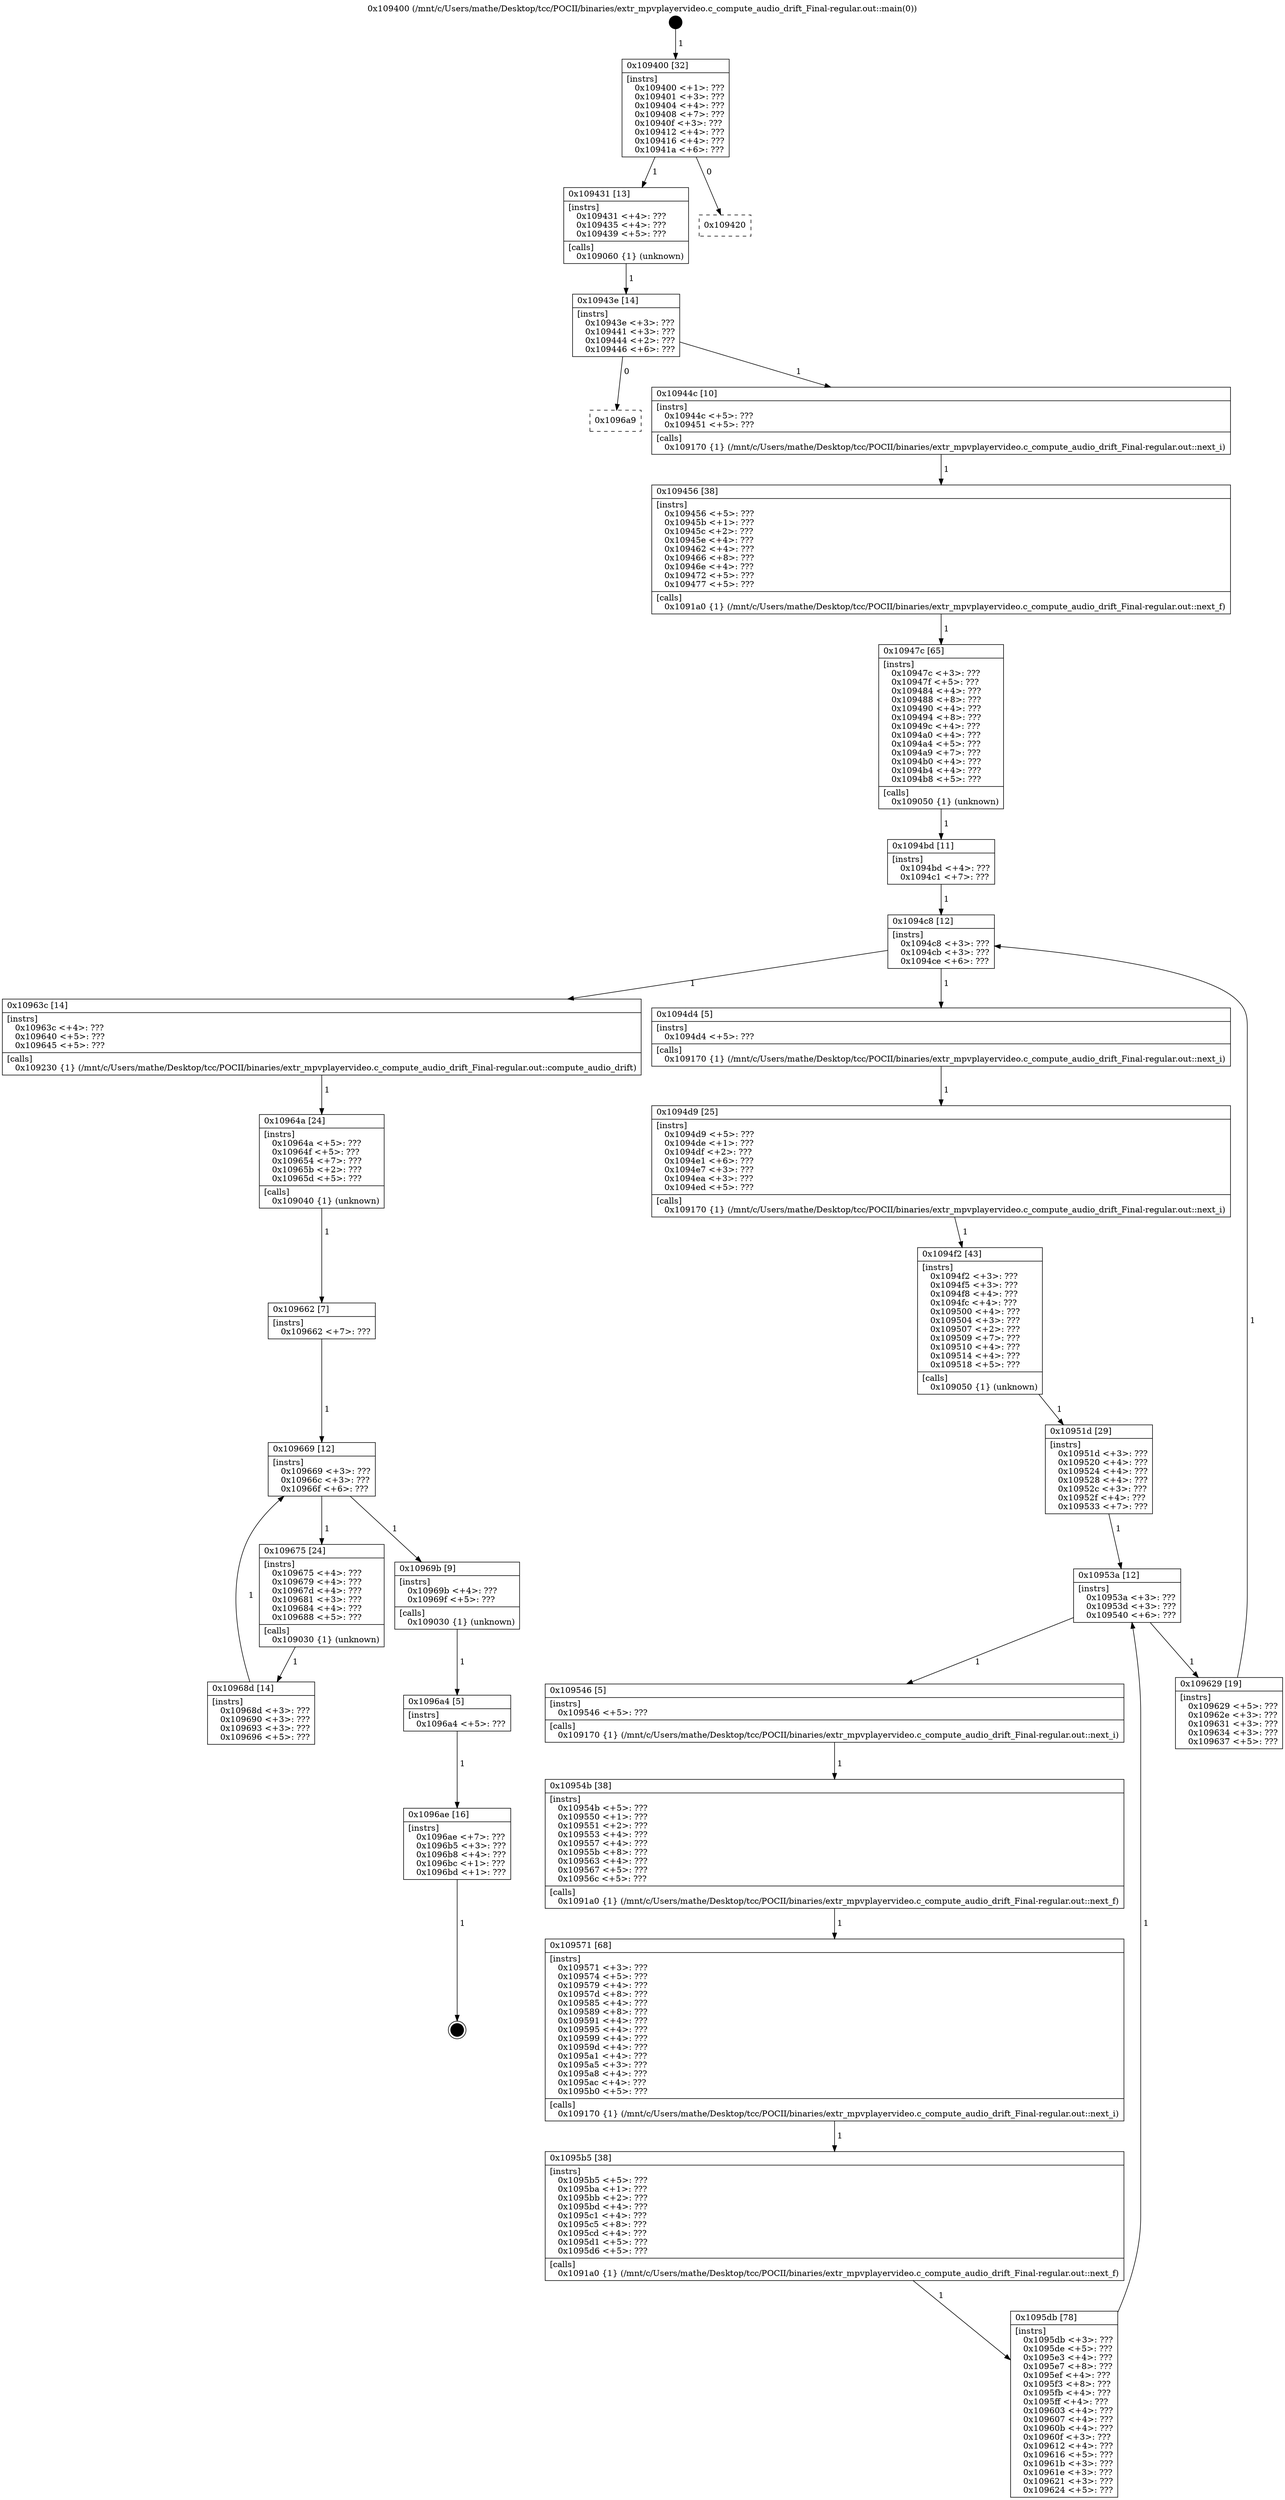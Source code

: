 digraph "0x109400" {
  label = "0x109400 (/mnt/c/Users/mathe/Desktop/tcc/POCII/binaries/extr_mpvplayervideo.c_compute_audio_drift_Final-regular.out::main(0))"
  labelloc = "t"
  node[shape=record]

  Entry [label="",width=0.3,height=0.3,shape=circle,fillcolor=black,style=filled]
  "0x109400" [label="{
     0x109400 [32]\l
     | [instrs]\l
     &nbsp;&nbsp;0x109400 \<+1\>: ???\l
     &nbsp;&nbsp;0x109401 \<+3\>: ???\l
     &nbsp;&nbsp;0x109404 \<+4\>: ???\l
     &nbsp;&nbsp;0x109408 \<+7\>: ???\l
     &nbsp;&nbsp;0x10940f \<+3\>: ???\l
     &nbsp;&nbsp;0x109412 \<+4\>: ???\l
     &nbsp;&nbsp;0x109416 \<+4\>: ???\l
     &nbsp;&nbsp;0x10941a \<+6\>: ???\l
  }"]
  "0x109431" [label="{
     0x109431 [13]\l
     | [instrs]\l
     &nbsp;&nbsp;0x109431 \<+4\>: ???\l
     &nbsp;&nbsp;0x109435 \<+4\>: ???\l
     &nbsp;&nbsp;0x109439 \<+5\>: ???\l
     | [calls]\l
     &nbsp;&nbsp;0x109060 \{1\} (unknown)\l
  }"]
  "0x109420" [label="{
     0x109420\l
  }", style=dashed]
  "0x10943e" [label="{
     0x10943e [14]\l
     | [instrs]\l
     &nbsp;&nbsp;0x10943e \<+3\>: ???\l
     &nbsp;&nbsp;0x109441 \<+3\>: ???\l
     &nbsp;&nbsp;0x109444 \<+2\>: ???\l
     &nbsp;&nbsp;0x109446 \<+6\>: ???\l
  }"]
  "0x1096a9" [label="{
     0x1096a9\l
  }", style=dashed]
  "0x10944c" [label="{
     0x10944c [10]\l
     | [instrs]\l
     &nbsp;&nbsp;0x10944c \<+5\>: ???\l
     &nbsp;&nbsp;0x109451 \<+5\>: ???\l
     | [calls]\l
     &nbsp;&nbsp;0x109170 \{1\} (/mnt/c/Users/mathe/Desktop/tcc/POCII/binaries/extr_mpvplayervideo.c_compute_audio_drift_Final-regular.out::next_i)\l
  }"]
  Exit [label="",width=0.3,height=0.3,shape=circle,fillcolor=black,style=filled,peripheries=2]
  "0x109456" [label="{
     0x109456 [38]\l
     | [instrs]\l
     &nbsp;&nbsp;0x109456 \<+5\>: ???\l
     &nbsp;&nbsp;0x10945b \<+1\>: ???\l
     &nbsp;&nbsp;0x10945c \<+2\>: ???\l
     &nbsp;&nbsp;0x10945e \<+4\>: ???\l
     &nbsp;&nbsp;0x109462 \<+4\>: ???\l
     &nbsp;&nbsp;0x109466 \<+8\>: ???\l
     &nbsp;&nbsp;0x10946e \<+4\>: ???\l
     &nbsp;&nbsp;0x109472 \<+5\>: ???\l
     &nbsp;&nbsp;0x109477 \<+5\>: ???\l
     | [calls]\l
     &nbsp;&nbsp;0x1091a0 \{1\} (/mnt/c/Users/mathe/Desktop/tcc/POCII/binaries/extr_mpvplayervideo.c_compute_audio_drift_Final-regular.out::next_f)\l
  }"]
  "0x10947c" [label="{
     0x10947c [65]\l
     | [instrs]\l
     &nbsp;&nbsp;0x10947c \<+3\>: ???\l
     &nbsp;&nbsp;0x10947f \<+5\>: ???\l
     &nbsp;&nbsp;0x109484 \<+4\>: ???\l
     &nbsp;&nbsp;0x109488 \<+8\>: ???\l
     &nbsp;&nbsp;0x109490 \<+4\>: ???\l
     &nbsp;&nbsp;0x109494 \<+8\>: ???\l
     &nbsp;&nbsp;0x10949c \<+4\>: ???\l
     &nbsp;&nbsp;0x1094a0 \<+4\>: ???\l
     &nbsp;&nbsp;0x1094a4 \<+5\>: ???\l
     &nbsp;&nbsp;0x1094a9 \<+7\>: ???\l
     &nbsp;&nbsp;0x1094b0 \<+4\>: ???\l
     &nbsp;&nbsp;0x1094b4 \<+4\>: ???\l
     &nbsp;&nbsp;0x1094b8 \<+5\>: ???\l
     | [calls]\l
     &nbsp;&nbsp;0x109050 \{1\} (unknown)\l
  }"]
  "0x1094c8" [label="{
     0x1094c8 [12]\l
     | [instrs]\l
     &nbsp;&nbsp;0x1094c8 \<+3\>: ???\l
     &nbsp;&nbsp;0x1094cb \<+3\>: ???\l
     &nbsp;&nbsp;0x1094ce \<+6\>: ???\l
  }"]
  "0x10963c" [label="{
     0x10963c [14]\l
     | [instrs]\l
     &nbsp;&nbsp;0x10963c \<+4\>: ???\l
     &nbsp;&nbsp;0x109640 \<+5\>: ???\l
     &nbsp;&nbsp;0x109645 \<+5\>: ???\l
     | [calls]\l
     &nbsp;&nbsp;0x109230 \{1\} (/mnt/c/Users/mathe/Desktop/tcc/POCII/binaries/extr_mpvplayervideo.c_compute_audio_drift_Final-regular.out::compute_audio_drift)\l
  }"]
  "0x1094d4" [label="{
     0x1094d4 [5]\l
     | [instrs]\l
     &nbsp;&nbsp;0x1094d4 \<+5\>: ???\l
     | [calls]\l
     &nbsp;&nbsp;0x109170 \{1\} (/mnt/c/Users/mathe/Desktop/tcc/POCII/binaries/extr_mpvplayervideo.c_compute_audio_drift_Final-regular.out::next_i)\l
  }"]
  "0x1094d9" [label="{
     0x1094d9 [25]\l
     | [instrs]\l
     &nbsp;&nbsp;0x1094d9 \<+5\>: ???\l
     &nbsp;&nbsp;0x1094de \<+1\>: ???\l
     &nbsp;&nbsp;0x1094df \<+2\>: ???\l
     &nbsp;&nbsp;0x1094e1 \<+6\>: ???\l
     &nbsp;&nbsp;0x1094e7 \<+3\>: ???\l
     &nbsp;&nbsp;0x1094ea \<+3\>: ???\l
     &nbsp;&nbsp;0x1094ed \<+5\>: ???\l
     | [calls]\l
     &nbsp;&nbsp;0x109170 \{1\} (/mnt/c/Users/mathe/Desktop/tcc/POCII/binaries/extr_mpvplayervideo.c_compute_audio_drift_Final-regular.out::next_i)\l
  }"]
  "0x1094f2" [label="{
     0x1094f2 [43]\l
     | [instrs]\l
     &nbsp;&nbsp;0x1094f2 \<+3\>: ???\l
     &nbsp;&nbsp;0x1094f5 \<+3\>: ???\l
     &nbsp;&nbsp;0x1094f8 \<+4\>: ???\l
     &nbsp;&nbsp;0x1094fc \<+4\>: ???\l
     &nbsp;&nbsp;0x109500 \<+4\>: ???\l
     &nbsp;&nbsp;0x109504 \<+3\>: ???\l
     &nbsp;&nbsp;0x109507 \<+2\>: ???\l
     &nbsp;&nbsp;0x109509 \<+7\>: ???\l
     &nbsp;&nbsp;0x109510 \<+4\>: ???\l
     &nbsp;&nbsp;0x109514 \<+4\>: ???\l
     &nbsp;&nbsp;0x109518 \<+5\>: ???\l
     | [calls]\l
     &nbsp;&nbsp;0x109050 \{1\} (unknown)\l
  }"]
  "0x10953a" [label="{
     0x10953a [12]\l
     | [instrs]\l
     &nbsp;&nbsp;0x10953a \<+3\>: ???\l
     &nbsp;&nbsp;0x10953d \<+3\>: ???\l
     &nbsp;&nbsp;0x109540 \<+6\>: ???\l
  }"]
  "0x109629" [label="{
     0x109629 [19]\l
     | [instrs]\l
     &nbsp;&nbsp;0x109629 \<+5\>: ???\l
     &nbsp;&nbsp;0x10962e \<+3\>: ???\l
     &nbsp;&nbsp;0x109631 \<+3\>: ???\l
     &nbsp;&nbsp;0x109634 \<+3\>: ???\l
     &nbsp;&nbsp;0x109637 \<+5\>: ???\l
  }"]
  "0x109546" [label="{
     0x109546 [5]\l
     | [instrs]\l
     &nbsp;&nbsp;0x109546 \<+5\>: ???\l
     | [calls]\l
     &nbsp;&nbsp;0x109170 \{1\} (/mnt/c/Users/mathe/Desktop/tcc/POCII/binaries/extr_mpvplayervideo.c_compute_audio_drift_Final-regular.out::next_i)\l
  }"]
  "0x10954b" [label="{
     0x10954b [38]\l
     | [instrs]\l
     &nbsp;&nbsp;0x10954b \<+5\>: ???\l
     &nbsp;&nbsp;0x109550 \<+1\>: ???\l
     &nbsp;&nbsp;0x109551 \<+2\>: ???\l
     &nbsp;&nbsp;0x109553 \<+4\>: ???\l
     &nbsp;&nbsp;0x109557 \<+4\>: ???\l
     &nbsp;&nbsp;0x10955b \<+8\>: ???\l
     &nbsp;&nbsp;0x109563 \<+4\>: ???\l
     &nbsp;&nbsp;0x109567 \<+5\>: ???\l
     &nbsp;&nbsp;0x10956c \<+5\>: ???\l
     | [calls]\l
     &nbsp;&nbsp;0x1091a0 \{1\} (/mnt/c/Users/mathe/Desktop/tcc/POCII/binaries/extr_mpvplayervideo.c_compute_audio_drift_Final-regular.out::next_f)\l
  }"]
  "0x109571" [label="{
     0x109571 [68]\l
     | [instrs]\l
     &nbsp;&nbsp;0x109571 \<+3\>: ???\l
     &nbsp;&nbsp;0x109574 \<+5\>: ???\l
     &nbsp;&nbsp;0x109579 \<+4\>: ???\l
     &nbsp;&nbsp;0x10957d \<+8\>: ???\l
     &nbsp;&nbsp;0x109585 \<+4\>: ???\l
     &nbsp;&nbsp;0x109589 \<+8\>: ???\l
     &nbsp;&nbsp;0x109591 \<+4\>: ???\l
     &nbsp;&nbsp;0x109595 \<+4\>: ???\l
     &nbsp;&nbsp;0x109599 \<+4\>: ???\l
     &nbsp;&nbsp;0x10959d \<+4\>: ???\l
     &nbsp;&nbsp;0x1095a1 \<+4\>: ???\l
     &nbsp;&nbsp;0x1095a5 \<+3\>: ???\l
     &nbsp;&nbsp;0x1095a8 \<+4\>: ???\l
     &nbsp;&nbsp;0x1095ac \<+4\>: ???\l
     &nbsp;&nbsp;0x1095b0 \<+5\>: ???\l
     | [calls]\l
     &nbsp;&nbsp;0x109170 \{1\} (/mnt/c/Users/mathe/Desktop/tcc/POCII/binaries/extr_mpvplayervideo.c_compute_audio_drift_Final-regular.out::next_i)\l
  }"]
  "0x1095b5" [label="{
     0x1095b5 [38]\l
     | [instrs]\l
     &nbsp;&nbsp;0x1095b5 \<+5\>: ???\l
     &nbsp;&nbsp;0x1095ba \<+1\>: ???\l
     &nbsp;&nbsp;0x1095bb \<+2\>: ???\l
     &nbsp;&nbsp;0x1095bd \<+4\>: ???\l
     &nbsp;&nbsp;0x1095c1 \<+4\>: ???\l
     &nbsp;&nbsp;0x1095c5 \<+8\>: ???\l
     &nbsp;&nbsp;0x1095cd \<+4\>: ???\l
     &nbsp;&nbsp;0x1095d1 \<+5\>: ???\l
     &nbsp;&nbsp;0x1095d6 \<+5\>: ???\l
     | [calls]\l
     &nbsp;&nbsp;0x1091a0 \{1\} (/mnt/c/Users/mathe/Desktop/tcc/POCII/binaries/extr_mpvplayervideo.c_compute_audio_drift_Final-regular.out::next_f)\l
  }"]
  "0x1095db" [label="{
     0x1095db [78]\l
     | [instrs]\l
     &nbsp;&nbsp;0x1095db \<+3\>: ???\l
     &nbsp;&nbsp;0x1095de \<+5\>: ???\l
     &nbsp;&nbsp;0x1095e3 \<+4\>: ???\l
     &nbsp;&nbsp;0x1095e7 \<+8\>: ???\l
     &nbsp;&nbsp;0x1095ef \<+4\>: ???\l
     &nbsp;&nbsp;0x1095f3 \<+8\>: ???\l
     &nbsp;&nbsp;0x1095fb \<+4\>: ???\l
     &nbsp;&nbsp;0x1095ff \<+4\>: ???\l
     &nbsp;&nbsp;0x109603 \<+4\>: ???\l
     &nbsp;&nbsp;0x109607 \<+4\>: ???\l
     &nbsp;&nbsp;0x10960b \<+4\>: ???\l
     &nbsp;&nbsp;0x10960f \<+3\>: ???\l
     &nbsp;&nbsp;0x109612 \<+4\>: ???\l
     &nbsp;&nbsp;0x109616 \<+5\>: ???\l
     &nbsp;&nbsp;0x10961b \<+3\>: ???\l
     &nbsp;&nbsp;0x10961e \<+3\>: ???\l
     &nbsp;&nbsp;0x109621 \<+3\>: ???\l
     &nbsp;&nbsp;0x109624 \<+5\>: ???\l
  }"]
  "0x10951d" [label="{
     0x10951d [29]\l
     | [instrs]\l
     &nbsp;&nbsp;0x10951d \<+3\>: ???\l
     &nbsp;&nbsp;0x109520 \<+4\>: ???\l
     &nbsp;&nbsp;0x109524 \<+4\>: ???\l
     &nbsp;&nbsp;0x109528 \<+4\>: ???\l
     &nbsp;&nbsp;0x10952c \<+3\>: ???\l
     &nbsp;&nbsp;0x10952f \<+4\>: ???\l
     &nbsp;&nbsp;0x109533 \<+7\>: ???\l
  }"]
  "0x1096ae" [label="{
     0x1096ae [16]\l
     | [instrs]\l
     &nbsp;&nbsp;0x1096ae \<+7\>: ???\l
     &nbsp;&nbsp;0x1096b5 \<+3\>: ???\l
     &nbsp;&nbsp;0x1096b8 \<+4\>: ???\l
     &nbsp;&nbsp;0x1096bc \<+1\>: ???\l
     &nbsp;&nbsp;0x1096bd \<+1\>: ???\l
  }"]
  "0x1094bd" [label="{
     0x1094bd [11]\l
     | [instrs]\l
     &nbsp;&nbsp;0x1094bd \<+4\>: ???\l
     &nbsp;&nbsp;0x1094c1 \<+7\>: ???\l
  }"]
  "0x10964a" [label="{
     0x10964a [24]\l
     | [instrs]\l
     &nbsp;&nbsp;0x10964a \<+5\>: ???\l
     &nbsp;&nbsp;0x10964f \<+5\>: ???\l
     &nbsp;&nbsp;0x109654 \<+7\>: ???\l
     &nbsp;&nbsp;0x10965b \<+2\>: ???\l
     &nbsp;&nbsp;0x10965d \<+5\>: ???\l
     | [calls]\l
     &nbsp;&nbsp;0x109040 \{1\} (unknown)\l
  }"]
  "0x109669" [label="{
     0x109669 [12]\l
     | [instrs]\l
     &nbsp;&nbsp;0x109669 \<+3\>: ???\l
     &nbsp;&nbsp;0x10966c \<+3\>: ???\l
     &nbsp;&nbsp;0x10966f \<+6\>: ???\l
  }"]
  "0x10969b" [label="{
     0x10969b [9]\l
     | [instrs]\l
     &nbsp;&nbsp;0x10969b \<+4\>: ???\l
     &nbsp;&nbsp;0x10969f \<+5\>: ???\l
     | [calls]\l
     &nbsp;&nbsp;0x109030 \{1\} (unknown)\l
  }"]
  "0x109675" [label="{
     0x109675 [24]\l
     | [instrs]\l
     &nbsp;&nbsp;0x109675 \<+4\>: ???\l
     &nbsp;&nbsp;0x109679 \<+4\>: ???\l
     &nbsp;&nbsp;0x10967d \<+4\>: ???\l
     &nbsp;&nbsp;0x109681 \<+3\>: ???\l
     &nbsp;&nbsp;0x109684 \<+4\>: ???\l
     &nbsp;&nbsp;0x109688 \<+5\>: ???\l
     | [calls]\l
     &nbsp;&nbsp;0x109030 \{1\} (unknown)\l
  }"]
  "0x10968d" [label="{
     0x10968d [14]\l
     | [instrs]\l
     &nbsp;&nbsp;0x10968d \<+3\>: ???\l
     &nbsp;&nbsp;0x109690 \<+3\>: ???\l
     &nbsp;&nbsp;0x109693 \<+3\>: ???\l
     &nbsp;&nbsp;0x109696 \<+5\>: ???\l
  }"]
  "0x109662" [label="{
     0x109662 [7]\l
     | [instrs]\l
     &nbsp;&nbsp;0x109662 \<+7\>: ???\l
  }"]
  "0x1096a4" [label="{
     0x1096a4 [5]\l
     | [instrs]\l
     &nbsp;&nbsp;0x1096a4 \<+5\>: ???\l
  }"]
  Entry -> "0x109400" [label=" 1"]
  "0x109400" -> "0x109431" [label=" 1"]
  "0x109400" -> "0x109420" [label=" 0"]
  "0x109431" -> "0x10943e" [label=" 1"]
  "0x10943e" -> "0x1096a9" [label=" 0"]
  "0x10943e" -> "0x10944c" [label=" 1"]
  "0x1096ae" -> Exit [label=" 1"]
  "0x10944c" -> "0x109456" [label=" 1"]
  "0x109456" -> "0x10947c" [label=" 1"]
  "0x10947c" -> "0x1094bd" [label=" 1"]
  "0x1094c8" -> "0x10963c" [label=" 1"]
  "0x1094c8" -> "0x1094d4" [label=" 1"]
  "0x1094d4" -> "0x1094d9" [label=" 1"]
  "0x1094d9" -> "0x1094f2" [label=" 1"]
  "0x1094f2" -> "0x10951d" [label=" 1"]
  "0x10953a" -> "0x109629" [label=" 1"]
  "0x10953a" -> "0x109546" [label=" 1"]
  "0x109546" -> "0x10954b" [label=" 1"]
  "0x10954b" -> "0x109571" [label=" 1"]
  "0x109571" -> "0x1095b5" [label=" 1"]
  "0x1095b5" -> "0x1095db" [label=" 1"]
  "0x10951d" -> "0x10953a" [label=" 1"]
  "0x1095db" -> "0x10953a" [label=" 1"]
  "0x1096a4" -> "0x1096ae" [label=" 1"]
  "0x1094bd" -> "0x1094c8" [label=" 1"]
  "0x109629" -> "0x1094c8" [label=" 1"]
  "0x10963c" -> "0x10964a" [label=" 1"]
  "0x10964a" -> "0x109662" [label=" 1"]
  "0x109669" -> "0x10969b" [label=" 1"]
  "0x109669" -> "0x109675" [label=" 1"]
  "0x109675" -> "0x10968d" [label=" 1"]
  "0x109662" -> "0x109669" [label=" 1"]
  "0x10968d" -> "0x109669" [label=" 1"]
  "0x10969b" -> "0x1096a4" [label=" 1"]
}

